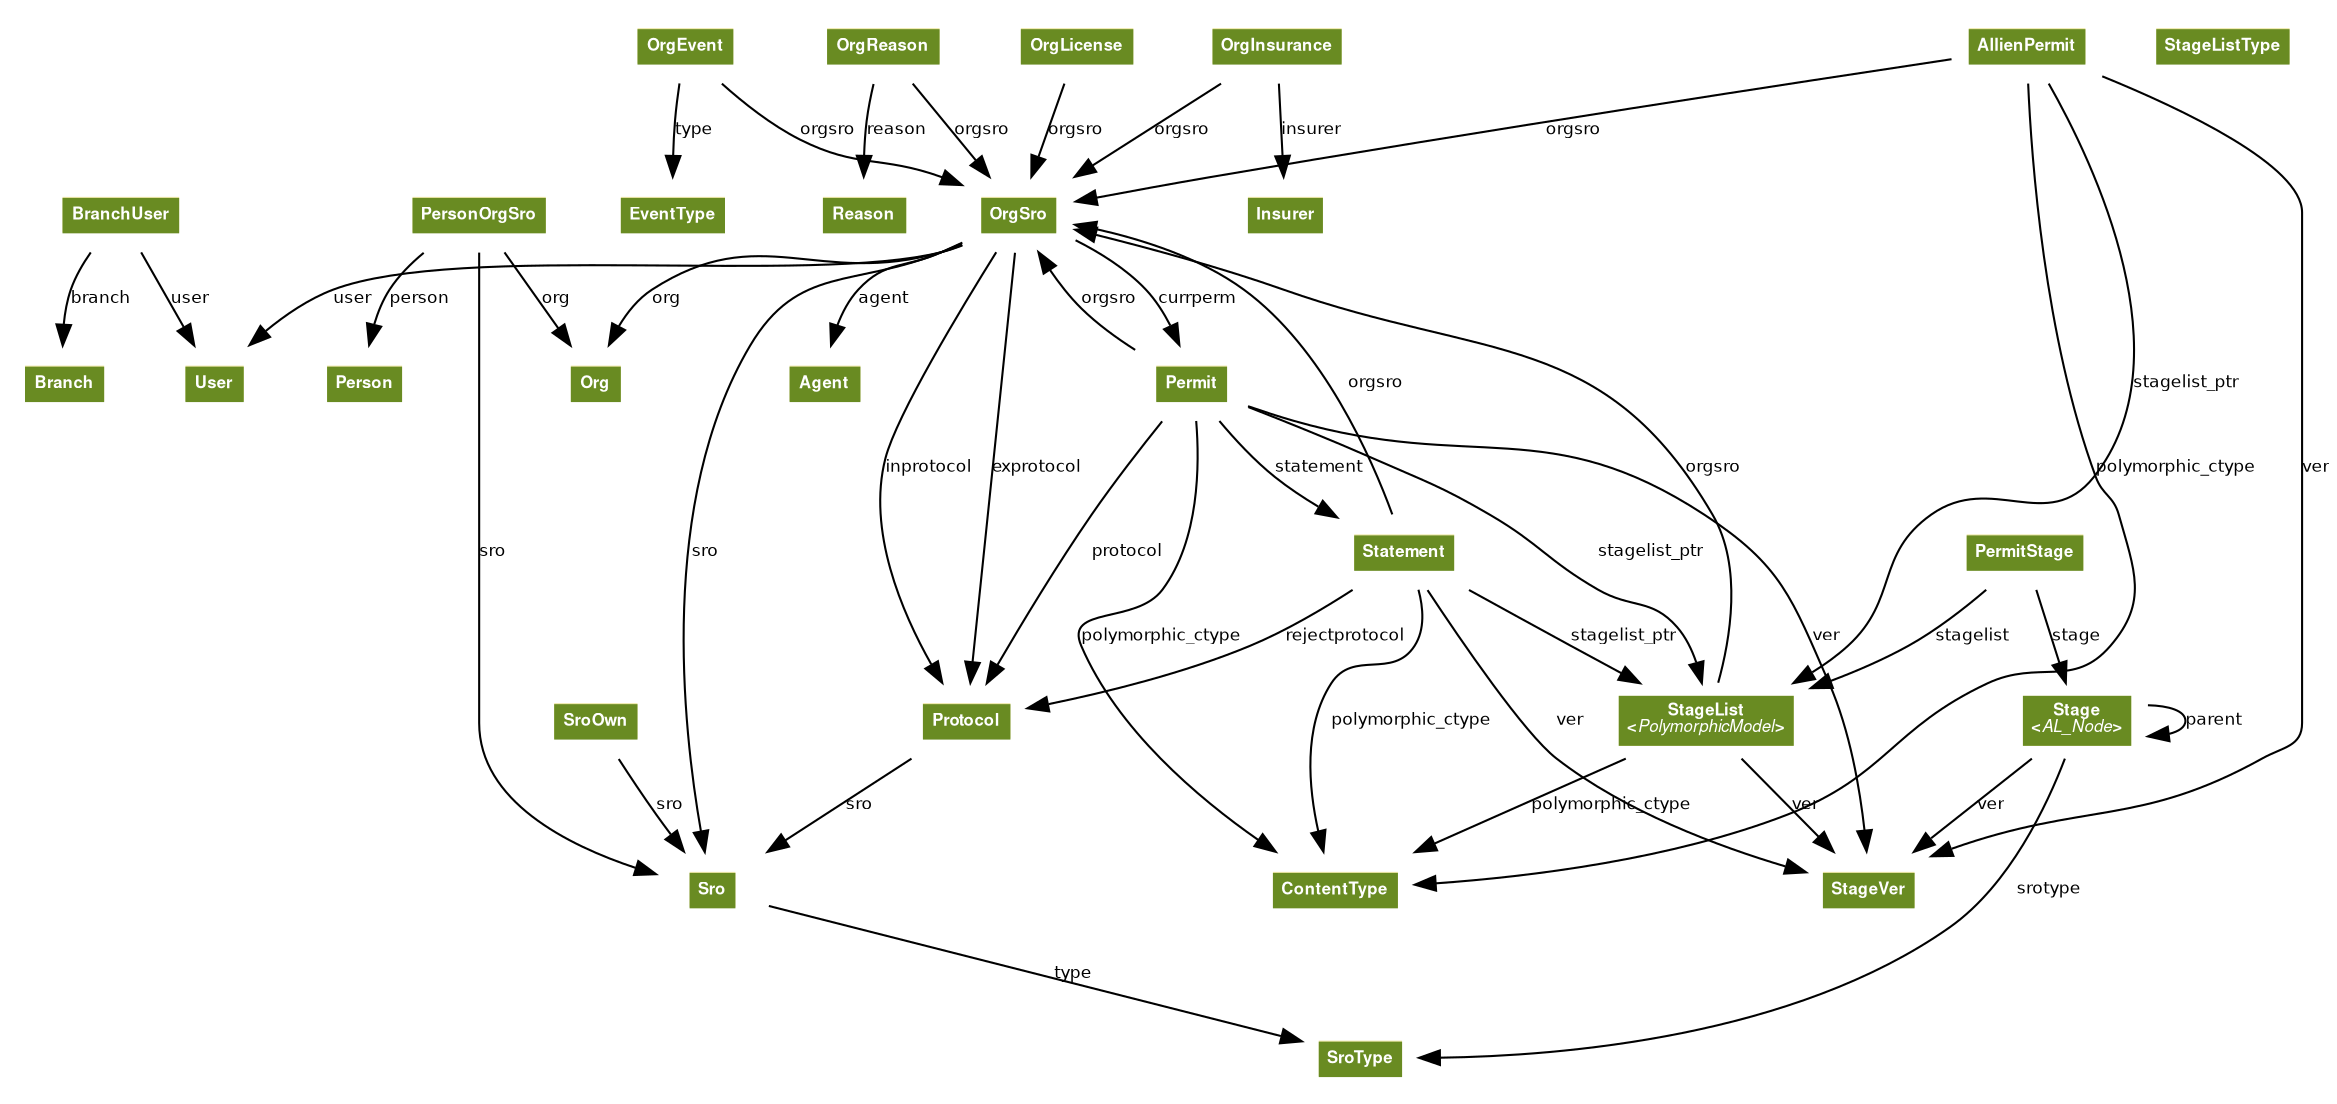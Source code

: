 
digraph name {
  fontname = "Helvetica"
  fontsize = 8

  node [
    fontname = "Helvetica"
    fontsize = 8
    shape = "plaintext"
  ]
  edge [
    fontname = "Helvetica"
    fontsize = 8
  ]





  
    apps_sro2_models_Branch [label=<
    <TABLE BGCOLOR="palegoldenrod" BORDER="0" CELLBORDER="0" CELLSPACING="0">
     <TR><TD COLSPAN="2" CELLPADDING="4" ALIGN="CENTER" BGCOLOR="olivedrab4"
     ><FONT FACE="Helvetica Bold" COLOR="white"
     >Branch</FONT></TD></TR>

    
    </TABLE>
    >]
  
    apps_sro2_models_BranchUser [label=<
    <TABLE BGCOLOR="palegoldenrod" BORDER="0" CELLBORDER="0" CELLSPACING="0">
     <TR><TD COLSPAN="2" CELLPADDING="4" ALIGN="CENTER" BGCOLOR="olivedrab4"
     ><FONT FACE="Helvetica Bold" COLOR="white"
     >BranchUser</FONT></TD></TR>

    
    </TABLE>
    >]
  
    apps_sro2_models_Insurer [label=<
    <TABLE BGCOLOR="palegoldenrod" BORDER="0" CELLBORDER="0" CELLSPACING="0">
     <TR><TD COLSPAN="2" CELLPADDING="4" ALIGN="CENTER" BGCOLOR="olivedrab4"
     ><FONT FACE="Helvetica Bold" COLOR="white"
     >Insurer</FONT></TD></TR>

    
    </TABLE>
    >]
  
    apps_sro2_models_SroType [label=<
    <TABLE BGCOLOR="palegoldenrod" BORDER="0" CELLBORDER="0" CELLSPACING="0">
     <TR><TD COLSPAN="2" CELLPADDING="4" ALIGN="CENTER" BGCOLOR="olivedrab4"
     ><FONT FACE="Helvetica Bold" COLOR="white"
     >SroType</FONT></TD></TR>

    
    </TABLE>
    >]
  
    apps_sro2_models_Sro [label=<
    <TABLE BGCOLOR="palegoldenrod" BORDER="0" CELLBORDER="0" CELLSPACING="0">
     <TR><TD COLSPAN="2" CELLPADDING="4" ALIGN="CENTER" BGCOLOR="olivedrab4"
     ><FONT FACE="Helvetica Bold" COLOR="white"
     >Sro</FONT></TD></TR>

    
    </TABLE>
    >]
  
    apps_sro2_models_SroOwn [label=<
    <TABLE BGCOLOR="palegoldenrod" BORDER="0" CELLBORDER="0" CELLSPACING="0">
     <TR><TD COLSPAN="2" CELLPADDING="4" ALIGN="CENTER" BGCOLOR="olivedrab4"
     ><FONT FACE="Helvetica Bold" COLOR="white"
     >SroOwn</FONT></TD></TR>

    
    </TABLE>
    >]
  
    apps_sro2_models_StageVer [label=<
    <TABLE BGCOLOR="palegoldenrod" BORDER="0" CELLBORDER="0" CELLSPACING="0">
     <TR><TD COLSPAN="2" CELLPADDING="4" ALIGN="CENTER" BGCOLOR="olivedrab4"
     ><FONT FACE="Helvetica Bold" COLOR="white"
     >StageVer</FONT></TD></TR>

    
    </TABLE>
    >]
  
    apps_sro2_models_Stage [label=<
    <TABLE BGCOLOR="palegoldenrod" BORDER="0" CELLBORDER="0" CELLSPACING="0">
     <TR><TD COLSPAN="2" CELLPADDING="4" ALIGN="CENTER" BGCOLOR="olivedrab4"
     ><FONT FACE="Helvetica Bold" COLOR="white"
     >Stage<BR/>&lt;<FONT FACE="Helvetica Italic">AL_Node</FONT>&gt;</FONT></TD></TR>

    
    </TABLE>
    >]
  
    apps_sro2_models_EventType [label=<
    <TABLE BGCOLOR="palegoldenrod" BORDER="0" CELLBORDER="0" CELLSPACING="0">
     <TR><TD COLSPAN="2" CELLPADDING="4" ALIGN="CENTER" BGCOLOR="olivedrab4"
     ><FONT FACE="Helvetica Bold" COLOR="white"
     >EventType</FONT></TD></TR>

    
    </TABLE>
    >]
  
    apps_sro2_models_Agent [label=<
    <TABLE BGCOLOR="palegoldenrod" BORDER="0" CELLBORDER="0" CELLSPACING="0">
     <TR><TD COLSPAN="2" CELLPADDING="4" ALIGN="CENTER" BGCOLOR="olivedrab4"
     ><FONT FACE="Helvetica Bold" COLOR="white"
     >Agent</FONT></TD></TR>

    
    </TABLE>
    >]
  
    apps_sro2_models_Protocol [label=<
    <TABLE BGCOLOR="palegoldenrod" BORDER="0" CELLBORDER="0" CELLSPACING="0">
     <TR><TD COLSPAN="2" CELLPADDING="4" ALIGN="CENTER" BGCOLOR="olivedrab4"
     ><FONT FACE="Helvetica Bold" COLOR="white"
     >Protocol</FONT></TD></TR>

    
    </TABLE>
    >]
  
    apps_sro2_models_Reason [label=<
    <TABLE BGCOLOR="palegoldenrod" BORDER="0" CELLBORDER="0" CELLSPACING="0">
     <TR><TD COLSPAN="2" CELLPADDING="4" ALIGN="CENTER" BGCOLOR="olivedrab4"
     ><FONT FACE="Helvetica Bold" COLOR="white"
     >Reason</FONT></TD></TR>

    
    </TABLE>
    >]
  
    apps_sro2_models_OrgSro [label=<
    <TABLE BGCOLOR="palegoldenrod" BORDER="0" CELLBORDER="0" CELLSPACING="0">
     <TR><TD COLSPAN="2" CELLPADDING="4" ALIGN="CENTER" BGCOLOR="olivedrab4"
     ><FONT FACE="Helvetica Bold" COLOR="white"
     >OrgSro</FONT></TD></TR>

    
    </TABLE>
    >]
  
    apps_sro2_models_OrgReason [label=<
    <TABLE BGCOLOR="palegoldenrod" BORDER="0" CELLBORDER="0" CELLSPACING="0">
     <TR><TD COLSPAN="2" CELLPADDING="4" ALIGN="CENTER" BGCOLOR="olivedrab4"
     ><FONT FACE="Helvetica Bold" COLOR="white"
     >OrgReason</FONT></TD></TR>

    
    </TABLE>
    >]
  
    apps_sro2_models_OrgEvent [label=<
    <TABLE BGCOLOR="palegoldenrod" BORDER="0" CELLBORDER="0" CELLSPACING="0">
     <TR><TD COLSPAN="2" CELLPADDING="4" ALIGN="CENTER" BGCOLOR="olivedrab4"
     ><FONT FACE="Helvetica Bold" COLOR="white"
     >OrgEvent</FONT></TD></TR>

    
    </TABLE>
    >]
  
    apps_sro2_models_OrgLicense [label=<
    <TABLE BGCOLOR="palegoldenrod" BORDER="0" CELLBORDER="0" CELLSPACING="0">
     <TR><TD COLSPAN="2" CELLPADDING="4" ALIGN="CENTER" BGCOLOR="olivedrab4"
     ><FONT FACE="Helvetica Bold" COLOR="white"
     >OrgLicense</FONT></TD></TR>

    
    </TABLE>
    >]
  
    apps_sro2_models_OrgInsurance [label=<
    <TABLE BGCOLOR="palegoldenrod" BORDER="0" CELLBORDER="0" CELLSPACING="0">
     <TR><TD COLSPAN="2" CELLPADDING="4" ALIGN="CENTER" BGCOLOR="olivedrab4"
     ><FONT FACE="Helvetica Bold" COLOR="white"
     >OrgInsurance</FONT></TD></TR>

    
    </TABLE>
    >]
  
    apps_sro2_models_StageListType [label=<
    <TABLE BGCOLOR="palegoldenrod" BORDER="0" CELLBORDER="0" CELLSPACING="0">
     <TR><TD COLSPAN="2" CELLPADDING="4" ALIGN="CENTER" BGCOLOR="olivedrab4"
     ><FONT FACE="Helvetica Bold" COLOR="white"
     >StageListType</FONT></TD></TR>

    
    </TABLE>
    >]
  
    apps_sro2_models_StageList [label=<
    <TABLE BGCOLOR="palegoldenrod" BORDER="0" CELLBORDER="0" CELLSPACING="0">
     <TR><TD COLSPAN="2" CELLPADDING="4" ALIGN="CENTER" BGCOLOR="olivedrab4"
     ><FONT FACE="Helvetica Bold" COLOR="white"
     >StageList<BR/>&lt;<FONT FACE="Helvetica Italic">PolymorphicModel</FONT>&gt;</FONT></TD></TR>

    
    </TABLE>
    >]
  
    apps_sro2_models_PermitStage [label=<
    <TABLE BGCOLOR="palegoldenrod" BORDER="0" CELLBORDER="0" CELLSPACING="0">
     <TR><TD COLSPAN="2" CELLPADDING="4" ALIGN="CENTER" BGCOLOR="olivedrab4"
     ><FONT FACE="Helvetica Bold" COLOR="white"
     >PermitStage</FONT></TD></TR>

    
    </TABLE>
    >]
  
    apps_sro2_models_Statement [label=<
    <TABLE BGCOLOR="palegoldenrod" BORDER="0" CELLBORDER="0" CELLSPACING="0">
     <TR><TD COLSPAN="2" CELLPADDING="4" ALIGN="CENTER" BGCOLOR="olivedrab4"
     ><FONT FACE="Helvetica Bold" COLOR="white"
     >Statement</FONT></TD></TR>

    
    </TABLE>
    >]
  
    apps_sro2_models_Permit [label=<
    <TABLE BGCOLOR="palegoldenrod" BORDER="0" CELLBORDER="0" CELLSPACING="0">
     <TR><TD COLSPAN="2" CELLPADDING="4" ALIGN="CENTER" BGCOLOR="olivedrab4"
     ><FONT FACE="Helvetica Bold" COLOR="white"
     >Permit</FONT></TD></TR>

    
    </TABLE>
    >]
  
    apps_sro2_models_AllienPermit [label=<
    <TABLE BGCOLOR="palegoldenrod" BORDER="0" CELLBORDER="0" CELLSPACING="0">
     <TR><TD COLSPAN="2" CELLPADDING="4" ALIGN="CENTER" BGCOLOR="olivedrab4"
     ><FONT FACE="Helvetica Bold" COLOR="white"
     >AllienPermit</FONT></TD></TR>

    
    </TABLE>
    >]
  
    apps_sro2_models_PersonOrgSro [label=<
    <TABLE BGCOLOR="palegoldenrod" BORDER="0" CELLBORDER="0" CELLSPACING="0">
     <TR><TD COLSPAN="2" CELLPADDING="4" ALIGN="CENTER" BGCOLOR="olivedrab4"
     ><FONT FACE="Helvetica Bold" COLOR="white"
     >PersonOrgSro</FONT></TD></TR>

    
    </TABLE>
    >]
  




  
    
  
    
    
    apps_sro2_models_BranchUser -> apps_sro2_models_Branch
    [label="branch"] ;
    
    
    django_contrib_auth_models_User [label=<
        <TABLE BGCOLOR="palegoldenrod" BORDER="0" CELLBORDER="0" CELLSPACING="0">
        <TR><TD COLSPAN="2" CELLPADDING="4" ALIGN="CENTER" BGCOLOR="olivedrab4"
        ><FONT FACE="Helvetica Bold" COLOR="white"
        >User</FONT></TD></TR>
        </TABLE>
        >]
    
    apps_sro2_models_BranchUser -> django_contrib_auth_models_User
    [label="user"] ;
    
  
    
  
    
  
    
    
    apps_sro2_models_Sro -> apps_sro2_models_SroType
    [label="type"] ;
    
  
    
    
    apps_sro2_models_SroOwn -> apps_sro2_models_Sro
    [label="sro"] ;
    
  
    
  
    
    
    apps_sro2_models_Stage -> apps_sro2_models_StageVer
    [label="ver"] ;
    
    
    apps_sro2_models_Stage -> apps_sro2_models_SroType
    [label="srotype"] ;
    
    
    apps_sro2_models_Stage -> apps_sro2_models_Stage
    [label="parent"] ;
    
  
    
  
    
  
    
    
    apps_sro2_models_Protocol -> apps_sro2_models_Sro
    [label="sro"] ;
    
  
    
  
    
    
    apps_gw_contact_models_Org [label=<
        <TABLE BGCOLOR="palegoldenrod" BORDER="0" CELLBORDER="0" CELLSPACING="0">
        <TR><TD COLSPAN="2" CELLPADDING="4" ALIGN="CENTER" BGCOLOR="olivedrab4"
        ><FONT FACE="Helvetica Bold" COLOR="white"
        >Org</FONT></TD></TR>
        </TABLE>
        >]
    
    apps_sro2_models_OrgSro -> apps_gw_contact_models_Org
    [label="org"] ;
    
    
    apps_sro2_models_OrgSro -> apps_sro2_models_Sro
    [label="sro"] ;
    
    
    apps_sro2_models_OrgSro -> apps_sro2_models_Agent
    [label="agent"] ;
    
    
    apps_sro2_models_OrgSro -> apps_sro2_models_Permit
    [label="currperm"] ;
    
    
    django_contrib_auth_models_User [label=<
        <TABLE BGCOLOR="palegoldenrod" BORDER="0" CELLBORDER="0" CELLSPACING="0">
        <TR><TD COLSPAN="2" CELLPADDING="4" ALIGN="CENTER" BGCOLOR="olivedrab4"
        ><FONT FACE="Helvetica Bold" COLOR="white"
        >User</FONT></TD></TR>
        </TABLE>
        >]
    
    apps_sro2_models_OrgSro -> django_contrib_auth_models_User
    [label="user"] ;
    
    
    apps_sro2_models_OrgSro -> apps_sro2_models_Protocol
    [label="inprotocol"] ;
    
    
    apps_sro2_models_OrgSro -> apps_sro2_models_Protocol
    [label="exprotocol"] ;
    
  
    
    
    apps_sro2_models_OrgReason -> apps_sro2_models_OrgSro
    [label="orgsro"] ;
    
    
    apps_sro2_models_OrgReason -> apps_sro2_models_Reason
    [label="reason"] ;
    
  
    
    
    apps_sro2_models_OrgEvent -> apps_sro2_models_OrgSro
    [label="orgsro"] ;
    
    
    apps_sro2_models_OrgEvent -> apps_sro2_models_EventType
    [label="type"] ;
    
  
    
    
    apps_sro2_models_OrgLicense -> apps_sro2_models_OrgSro
    [label="orgsro"] ;
    
  
    
    
    apps_sro2_models_OrgInsurance -> apps_sro2_models_OrgSro
    [label="orgsro"] ;
    
    
    apps_sro2_models_OrgInsurance -> apps_sro2_models_Insurer
    [label="insurer"] ;
    
  
    
  
    
    
    django_contrib_contenttypes_models_ContentType [label=<
        <TABLE BGCOLOR="palegoldenrod" BORDER="0" CELLBORDER="0" CELLSPACING="0">
        <TR><TD COLSPAN="2" CELLPADDING="4" ALIGN="CENTER" BGCOLOR="olivedrab4"
        ><FONT FACE="Helvetica Bold" COLOR="white"
        >ContentType</FONT></TD></TR>
        </TABLE>
        >]
    
    apps_sro2_models_StageList -> django_contrib_contenttypes_models_ContentType
    [label="polymorphic_ctype"] ;
    
    
    apps_sro2_models_StageList -> apps_sro2_models_OrgSro
    [label="orgsro"] ;
    
    
    apps_sro2_models_StageList -> apps_sro2_models_StageVer
    [label="ver"] ;
    
  
    
    
    apps_sro2_models_PermitStage -> apps_sro2_models_StageList
    [label="stagelist"] ;
    
    
    apps_sro2_models_PermitStage -> apps_sro2_models_Stage
    [label="stage"] ;
    
  
    
    
    django_contrib_contenttypes_models_ContentType [label=<
        <TABLE BGCOLOR="palegoldenrod" BORDER="0" CELLBORDER="0" CELLSPACING="0">
        <TR><TD COLSPAN="2" CELLPADDING="4" ALIGN="CENTER" BGCOLOR="olivedrab4"
        ><FONT FACE="Helvetica Bold" COLOR="white"
        >ContentType</FONT></TD></TR>
        </TABLE>
        >]
    
    apps_sro2_models_Statement -> django_contrib_contenttypes_models_ContentType
    [label="polymorphic_ctype"] ;
    
    
    apps_sro2_models_Statement -> apps_sro2_models_OrgSro
    [label="orgsro"] ;
    
    
    apps_sro2_models_Statement -> apps_sro2_models_StageVer
    [label="ver"] ;
    
    
    apps_sro2_models_Statement -> apps_sro2_models_StageList
    [label="stagelist_ptr"] ;
    
    
    apps_sro2_models_Statement -> apps_sro2_models_Protocol
    [label="rejectprotocol"] ;
    
  
    
    
    django_contrib_contenttypes_models_ContentType [label=<
        <TABLE BGCOLOR="palegoldenrod" BORDER="0" CELLBORDER="0" CELLSPACING="0">
        <TR><TD COLSPAN="2" CELLPADDING="4" ALIGN="CENTER" BGCOLOR="olivedrab4"
        ><FONT FACE="Helvetica Bold" COLOR="white"
        >ContentType</FONT></TD></TR>
        </TABLE>
        >]
    
    apps_sro2_models_Permit -> django_contrib_contenttypes_models_ContentType
    [label="polymorphic_ctype"] ;
    
    
    apps_sro2_models_Permit -> apps_sro2_models_OrgSro
    [label="orgsro"] ;
    
    
    apps_sro2_models_Permit -> apps_sro2_models_StageVer
    [label="ver"] ;
    
    
    apps_sro2_models_Permit -> apps_sro2_models_StageList
    [label="stagelist_ptr"] ;
    
    
    apps_sro2_models_Permit -> apps_sro2_models_Protocol
    [label="protocol"] ;
    
    
    apps_sro2_models_Permit -> apps_sro2_models_Statement
    [label="statement"] ;
    
  
    
    
    django_contrib_contenttypes_models_ContentType [label=<
        <TABLE BGCOLOR="palegoldenrod" BORDER="0" CELLBORDER="0" CELLSPACING="0">
        <TR><TD COLSPAN="2" CELLPADDING="4" ALIGN="CENTER" BGCOLOR="olivedrab4"
        ><FONT FACE="Helvetica Bold" COLOR="white"
        >ContentType</FONT></TD></TR>
        </TABLE>
        >]
    
    apps_sro2_models_AllienPermit -> django_contrib_contenttypes_models_ContentType
    [label="polymorphic_ctype"] ;
    
    
    apps_sro2_models_AllienPermit -> apps_sro2_models_OrgSro
    [label="orgsro"] ;
    
    
    apps_sro2_models_AllienPermit -> apps_sro2_models_StageVer
    [label="ver"] ;
    
    
    apps_sro2_models_AllienPermit -> apps_sro2_models_StageList
    [label="stagelist_ptr"] ;
    
  
    
    
    apps_gw_contact_models_Person [label=<
        <TABLE BGCOLOR="palegoldenrod" BORDER="0" CELLBORDER="0" CELLSPACING="0">
        <TR><TD COLSPAN="2" CELLPADDING="4" ALIGN="CENTER" BGCOLOR="olivedrab4"
        ><FONT FACE="Helvetica Bold" COLOR="white"
        >Person</FONT></TD></TR>
        </TABLE>
        >]
    
    apps_sro2_models_PersonOrgSro -> apps_gw_contact_models_Person
    [label="person"] ;
    
    
    apps_gw_contact_models_Org [label=<
        <TABLE BGCOLOR="palegoldenrod" BORDER="0" CELLBORDER="0" CELLSPACING="0">
        <TR><TD COLSPAN="2" CELLPADDING="4" ALIGN="CENTER" BGCOLOR="olivedrab4"
        ><FONT FACE="Helvetica Bold" COLOR="white"
        >Org</FONT></TD></TR>
        </TABLE>
        >]
    
    apps_sro2_models_PersonOrgSro -> apps_gw_contact_models_Org
    [label="org"] ;
    
    
    apps_sro2_models_PersonOrgSro -> apps_sro2_models_Sro
    [label="sro"] ;
    
  


}

